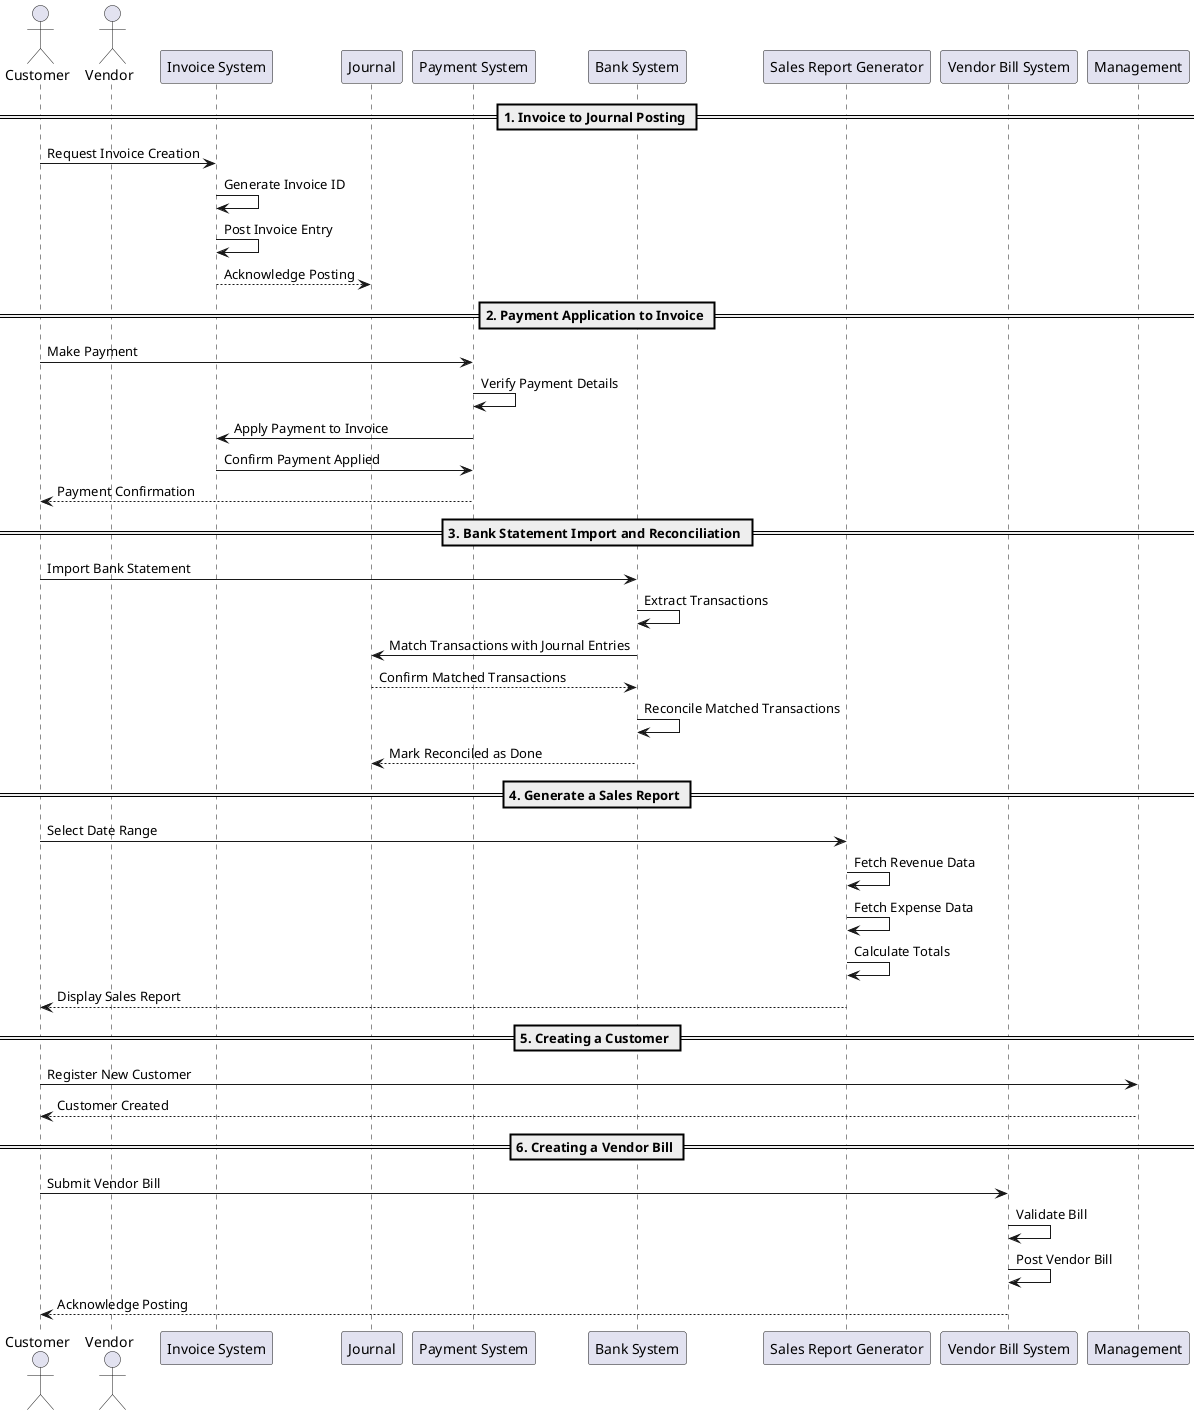 @startuml
actor Customer
actor Vendor

participant "Invoice System" as IS
participant Journal
participant "Payment System" as PS
participant "Bank System" as BS
participant "Sales Report Generator" as SRG
participant "Vendor Bill System" as VBS
participant Management

== 1. Invoice to Journal Posting ==
Customer -> IS : Request Invoice Creation
IS -> IS : Generate Invoice ID
IS -> IS : Post Invoice Entry
IS --> Journal : Acknowledge Posting

== 2. Payment Application to Invoice ==
Customer -> PS : Make Payment
PS -> PS : Verify Payment Details
PS -> IS : Apply Payment to Invoice
IS -> PS : Confirm Payment Applied
PS --> Customer : Payment Confirmation

== 3. Bank Statement Import and Reconciliation ==
Customer -> BS : Import Bank Statement
BS -> BS : Extract Transactions
BS -> Journal : Match Transactions with Journal Entries
Journal --> BS : Confirm Matched Transactions
BS -> BS : Reconcile Matched Transactions
BS --> Journal : Mark Reconciled as Done

== 4. Generate a Sales Report ==
Customer -> SRG : Select Date Range
SRG -> SRG : Fetch Revenue Data
SRG -> SRG : Fetch Expense Data
SRG -> SRG : Calculate Totals
SRG --> Customer : Display Sales Report

== 5. Creating a Customer ==
Customer -> Management : Register New Customer
Management --> Customer : Customer Created

== 6. Creating a Vendor Bill ==
Customer -> VBS : Submit Vendor Bill
VBS -> VBS : Validate Bill
VBS -> VBS : Post Vendor Bill
VBS --> Customer : Acknowledge Posting

@enduml